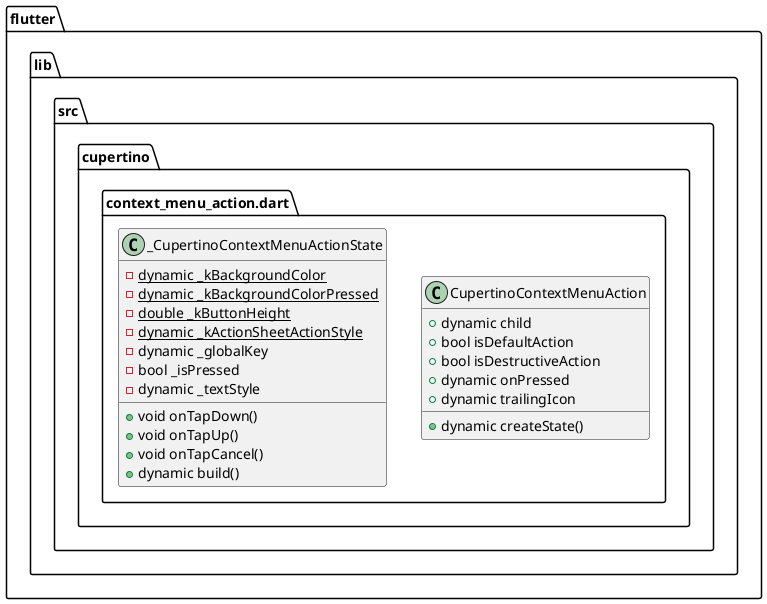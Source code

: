 @startuml
set namespaceSeparator ::

class "flutter::lib::src::cupertino::context_menu_action.dart::CupertinoContextMenuAction" {
  +dynamic child
  +bool isDefaultAction
  +bool isDestructiveAction
  +dynamic onPressed
  +dynamic trailingIcon
  +dynamic createState()
}

class "flutter::lib::src::cupertino::context_menu_action.dart::_CupertinoContextMenuActionState" {
  {static} -dynamic _kBackgroundColor
  {static} -dynamic _kBackgroundColorPressed
  {static} -double _kButtonHeight
  {static} -dynamic _kActionSheetActionStyle
  -dynamic _globalKey
  -bool _isPressed
  -dynamic _textStyle
  +void onTapDown()
  +void onTapUp()
  +void onTapCancel()
  +dynamic build()
}


@enduml